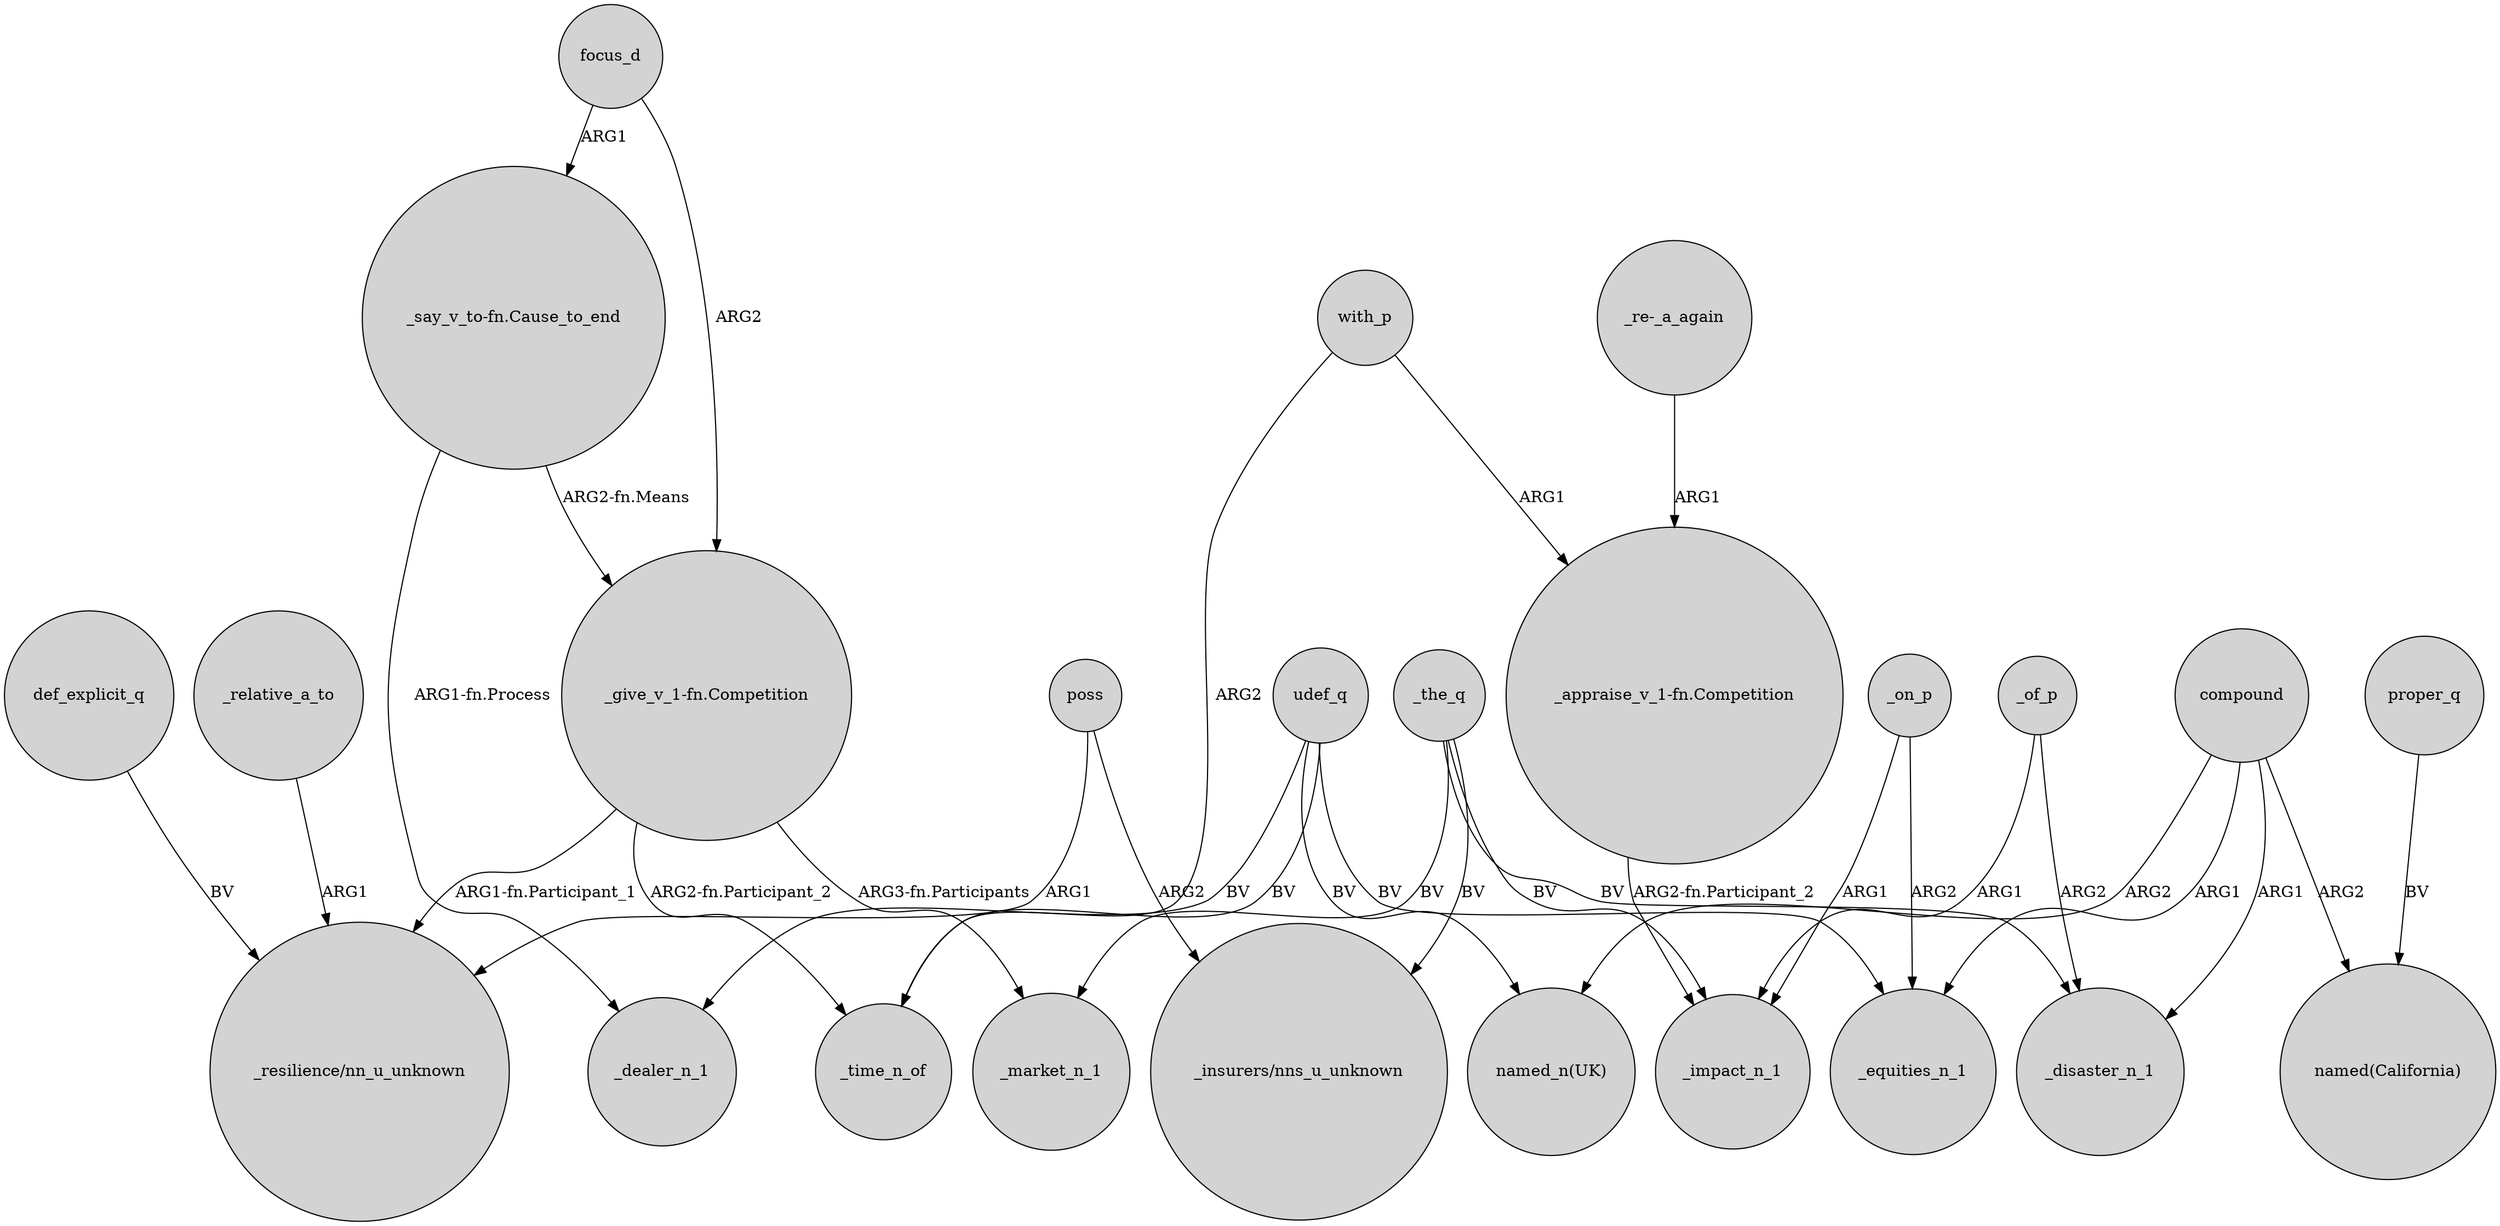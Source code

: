 digraph {
	node [shape=circle style=filled]
	"_say_v_to-fn.Cause_to_end" -> _dealer_n_1 [label="ARG1-fn.Process"]
	"_give_v_1-fn.Competition" -> "_resilience/nn_u_unknown" [label="ARG1-fn.Participant_1"]
	udef_q -> _time_n_of [label=BV]
	_the_q -> _impact_n_1 [label=BV]
	"_re-_a_again" -> "_appraise_v_1-fn.Competition" [label=ARG1]
	_of_p -> _impact_n_1 [label=ARG1]
	focus_d -> "_say_v_to-fn.Cause_to_end" [label=ARG1]
	compound -> "named(California)" [label=ARG2]
	_the_q -> "_insurers/nns_u_unknown" [label=BV]
	focus_d -> "_give_v_1-fn.Competition" [label=ARG2]
	udef_q -> _equities_n_1 [label=BV]
	_relative_a_to -> "_resilience/nn_u_unknown" [label=ARG1]
	_the_q -> _market_n_1 [label=BV]
	with_p -> _time_n_of [label=ARG2]
	_on_p -> _equities_n_1 [label=ARG2]
	poss -> "_insurers/nns_u_unknown" [label=ARG2]
	compound -> _disaster_n_1 [label=ARG1]
	compound -> "named_n(UK)" [label=ARG2]
	udef_q -> "named_n(UK)" [label=BV]
	"_appraise_v_1-fn.Competition" -> _impact_n_1 [label="ARG2-fn.Participant_2"]
	with_p -> "_appraise_v_1-fn.Competition" [label=ARG1]
	_the_q -> _disaster_n_1 [label=BV]
	udef_q -> _dealer_n_1 [label=BV]
	"_give_v_1-fn.Competition" -> _time_n_of [label="ARG2-fn.Participant_2"]
	def_explicit_q -> "_resilience/nn_u_unknown" [label=BV]
	"_say_v_to-fn.Cause_to_end" -> "_give_v_1-fn.Competition" [label="ARG2-fn.Means"]
	_of_p -> _disaster_n_1 [label=ARG2]
	compound -> _equities_n_1 [label=ARG1]
	proper_q -> "named(California)" [label=BV]
	poss -> "_resilience/nn_u_unknown" [label=ARG1]
	"_give_v_1-fn.Competition" -> _market_n_1 [label="ARG3-fn.Participants"]
	_on_p -> _impact_n_1 [label=ARG1]
}
